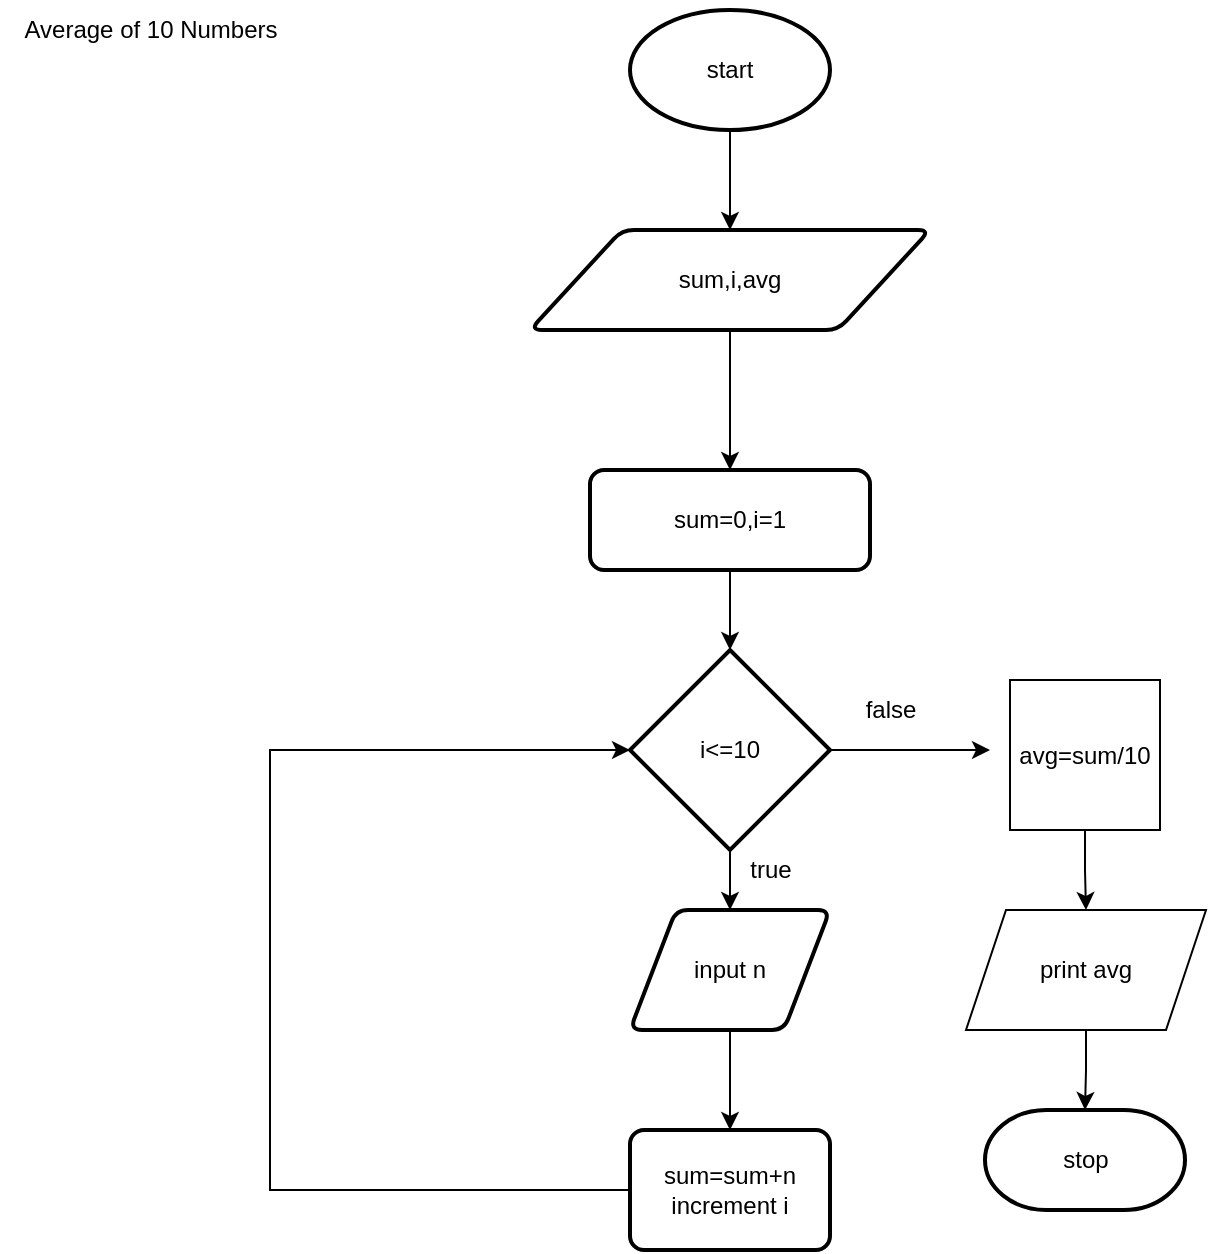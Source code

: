 <mxfile version="20.5.3" type="device"><diagram id="CI4ZczjOgX5ryoAdYP4C" name="Page-1"><mxGraphModel dx="992" dy="539" grid="1" gridSize="10" guides="1" tooltips="1" connect="1" arrows="1" fold="1" page="1" pageScale="1" pageWidth="850" pageHeight="1100" math="0" shadow="0"><root><mxCell id="0"/><mxCell id="1" parent="0"/><mxCell id="eD9R4nuZOv0DdkR4KPN5-3" style="edgeStyle=orthogonalEdgeStyle;rounded=0;orthogonalLoop=1;jettySize=auto;html=1;" edge="1" parent="1" source="eD9R4nuZOv0DdkR4KPN5-1"><mxGeometry relative="1" as="geometry"><mxPoint x="420" y="130" as="targetPoint"/></mxGeometry></mxCell><mxCell id="eD9R4nuZOv0DdkR4KPN5-1" value="start" style="strokeWidth=2;html=1;shape=mxgraph.flowchart.start_1;whiteSpace=wrap;" vertex="1" parent="1"><mxGeometry x="370" y="20" width="100" height="60" as="geometry"/></mxCell><mxCell id="eD9R4nuZOv0DdkR4KPN5-7" style="edgeStyle=orthogonalEdgeStyle;rounded=0;orthogonalLoop=1;jettySize=auto;html=1;entryX=0.5;entryY=0;entryDx=0;entryDy=0;" edge="1" parent="1" source="eD9R4nuZOv0DdkR4KPN5-5" target="eD9R4nuZOv0DdkR4KPN5-6"><mxGeometry relative="1" as="geometry"/></mxCell><mxCell id="eD9R4nuZOv0DdkR4KPN5-5" value="sum,i,avg" style="shape=parallelogram;html=1;strokeWidth=2;perimeter=parallelogramPerimeter;whiteSpace=wrap;rounded=1;arcSize=12;size=0.23;" vertex="1" parent="1"><mxGeometry x="320" y="130" width="200" height="50" as="geometry"/></mxCell><mxCell id="eD9R4nuZOv0DdkR4KPN5-9" value="" style="edgeStyle=orthogonalEdgeStyle;rounded=0;orthogonalLoop=1;jettySize=auto;html=1;" edge="1" parent="1" source="eD9R4nuZOv0DdkR4KPN5-6" target="eD9R4nuZOv0DdkR4KPN5-8"><mxGeometry relative="1" as="geometry"/></mxCell><mxCell id="eD9R4nuZOv0DdkR4KPN5-6" value="sum=0,i=1" style="rounded=1;whiteSpace=wrap;html=1;absoluteArcSize=1;arcSize=14;strokeWidth=2;" vertex="1" parent="1"><mxGeometry x="350" y="250" width="140" height="50" as="geometry"/></mxCell><mxCell id="eD9R4nuZOv0DdkR4KPN5-16" value="" style="edgeStyle=orthogonalEdgeStyle;rounded=0;orthogonalLoop=1;jettySize=auto;html=1;" edge="1" parent="1" source="eD9R4nuZOv0DdkR4KPN5-8" target="eD9R4nuZOv0DdkR4KPN5-15"><mxGeometry relative="1" as="geometry"/></mxCell><mxCell id="eD9R4nuZOv0DdkR4KPN5-27" style="edgeStyle=orthogonalEdgeStyle;rounded=0;orthogonalLoop=1;jettySize=auto;html=1;" edge="1" parent="1" source="eD9R4nuZOv0DdkR4KPN5-8"><mxGeometry relative="1" as="geometry"><mxPoint x="550" y="390" as="targetPoint"/></mxGeometry></mxCell><mxCell id="eD9R4nuZOv0DdkR4KPN5-8" value="i&amp;lt;=10" style="strokeWidth=2;html=1;shape=mxgraph.flowchart.decision;whiteSpace=wrap;" vertex="1" parent="1"><mxGeometry x="370" y="340" width="100" height="100" as="geometry"/></mxCell><mxCell id="eD9R4nuZOv0DdkR4KPN5-20" value="" style="edgeStyle=orthogonalEdgeStyle;rounded=0;orthogonalLoop=1;jettySize=auto;html=1;" edge="1" parent="1" source="eD9R4nuZOv0DdkR4KPN5-15" target="eD9R4nuZOv0DdkR4KPN5-19"><mxGeometry relative="1" as="geometry"/></mxCell><mxCell id="eD9R4nuZOv0DdkR4KPN5-15" value="input n" style="shape=parallelogram;html=1;strokeWidth=2;perimeter=parallelogramPerimeter;whiteSpace=wrap;rounded=1;arcSize=12;size=0.23;" vertex="1" parent="1"><mxGeometry x="370" y="470" width="100" height="60" as="geometry"/></mxCell><mxCell id="eD9R4nuZOv0DdkR4KPN5-22" style="edgeStyle=orthogonalEdgeStyle;rounded=0;orthogonalLoop=1;jettySize=auto;html=1;entryX=0;entryY=0.5;entryDx=0;entryDy=0;entryPerimeter=0;" edge="1" parent="1" source="eD9R4nuZOv0DdkR4KPN5-19" target="eD9R4nuZOv0DdkR4KPN5-8"><mxGeometry relative="1" as="geometry"><mxPoint x="350" y="390" as="targetPoint"/><Array as="points"><mxPoint x="190" y="610"/><mxPoint x="190" y="390"/></Array></mxGeometry></mxCell><mxCell id="eD9R4nuZOv0DdkR4KPN5-19" value="sum=sum+n&lt;br&gt;increment i" style="rounded=1;whiteSpace=wrap;html=1;absoluteArcSize=1;arcSize=14;strokeWidth=2;" vertex="1" parent="1"><mxGeometry x="370" y="580" width="100" height="60" as="geometry"/></mxCell><mxCell id="eD9R4nuZOv0DdkR4KPN5-25" value="true" style="text;html=1;align=center;verticalAlign=middle;resizable=0;points=[];autosize=1;strokeColor=none;fillColor=none;" vertex="1" parent="1"><mxGeometry x="420" y="435" width="40" height="30" as="geometry"/></mxCell><mxCell id="eD9R4nuZOv0DdkR4KPN5-28" value="false" style="text;html=1;align=center;verticalAlign=middle;resizable=0;points=[];autosize=1;strokeColor=none;fillColor=none;" vertex="1" parent="1"><mxGeometry x="475" y="355" width="50" height="30" as="geometry"/></mxCell><mxCell id="eD9R4nuZOv0DdkR4KPN5-32" style="edgeStyle=orthogonalEdgeStyle;rounded=0;orthogonalLoop=1;jettySize=auto;html=1;entryX=0.5;entryY=0;entryDx=0;entryDy=0;" edge="1" parent="1" source="eD9R4nuZOv0DdkR4KPN5-29" target="eD9R4nuZOv0DdkR4KPN5-30"><mxGeometry relative="1" as="geometry"/></mxCell><mxCell id="eD9R4nuZOv0DdkR4KPN5-29" value="avg=sum/10" style="whiteSpace=wrap;html=1;aspect=fixed;" vertex="1" parent="1"><mxGeometry x="560" y="355" width="75" height="75" as="geometry"/></mxCell><mxCell id="eD9R4nuZOv0DdkR4KPN5-37" value="" style="edgeStyle=orthogonalEdgeStyle;rounded=0;orthogonalLoop=1;jettySize=auto;html=1;" edge="1" parent="1" source="eD9R4nuZOv0DdkR4KPN5-30" target="eD9R4nuZOv0DdkR4KPN5-31"><mxGeometry relative="1" as="geometry"/></mxCell><mxCell id="eD9R4nuZOv0DdkR4KPN5-30" value="print avg" style="shape=parallelogram;perimeter=parallelogramPerimeter;whiteSpace=wrap;html=1;fixedSize=1;" vertex="1" parent="1"><mxGeometry x="538" y="470" width="120" height="60" as="geometry"/></mxCell><mxCell id="eD9R4nuZOv0DdkR4KPN5-31" value="stop" style="strokeWidth=2;html=1;shape=mxgraph.flowchart.terminator;whiteSpace=wrap;" vertex="1" parent="1"><mxGeometry x="547.5" y="570" width="100" height="50" as="geometry"/></mxCell><mxCell id="eD9R4nuZOv0DdkR4KPN5-39" value="Average of 10 Numbers" style="text;html=1;align=center;verticalAlign=middle;resizable=0;points=[];autosize=1;strokeColor=none;fillColor=none;" vertex="1" parent="1"><mxGeometry x="55" y="15" width="150" height="30" as="geometry"/></mxCell></root></mxGraphModel></diagram></mxfile>